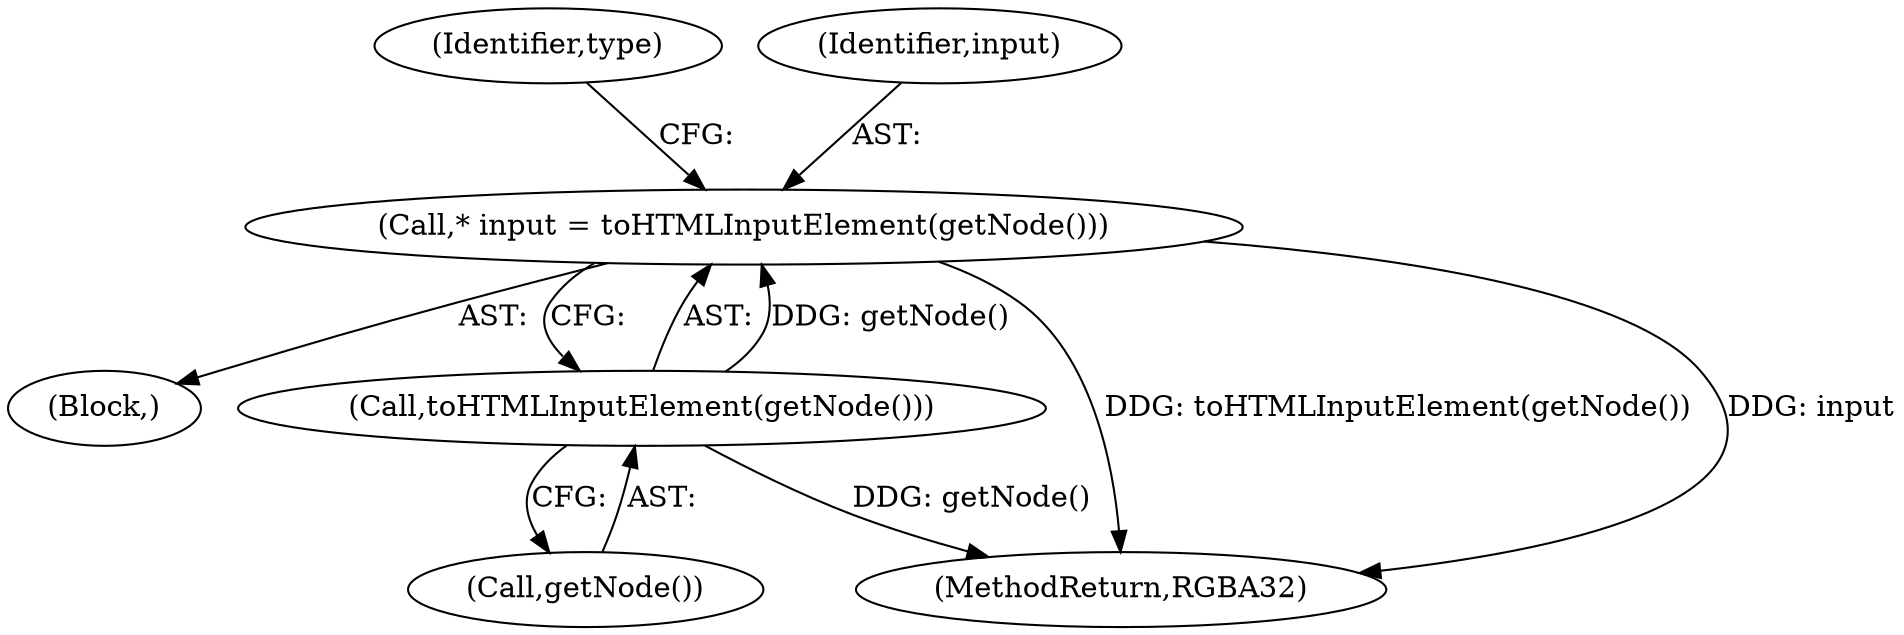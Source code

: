 digraph "0_Chrome_d27468a832d5316884bd02f459cbf493697fd7e1_8@pointer" {
"1000112" [label="(Call,* input = toHTMLInputElement(getNode()))"];
"1000114" [label="(Call,toHTMLInputElement(getNode()))"];
"1000101" [label="(Block,)"];
"1000138" [label="(MethodReturn,RGBA32)"];
"1000112" [label="(Call,* input = toHTMLInputElement(getNode()))"];
"1000114" [label="(Call,toHTMLInputElement(getNode()))"];
"1000115" [label="(Call,getNode())"];
"1000118" [label="(Identifier,type)"];
"1000113" [label="(Identifier,input)"];
"1000112" -> "1000101"  [label="AST: "];
"1000112" -> "1000114"  [label="CFG: "];
"1000113" -> "1000112"  [label="AST: "];
"1000114" -> "1000112"  [label="AST: "];
"1000118" -> "1000112"  [label="CFG: "];
"1000112" -> "1000138"  [label="DDG: toHTMLInputElement(getNode())"];
"1000112" -> "1000138"  [label="DDG: input"];
"1000114" -> "1000112"  [label="DDG: getNode()"];
"1000114" -> "1000115"  [label="CFG: "];
"1000115" -> "1000114"  [label="AST: "];
"1000114" -> "1000138"  [label="DDG: getNode()"];
}
